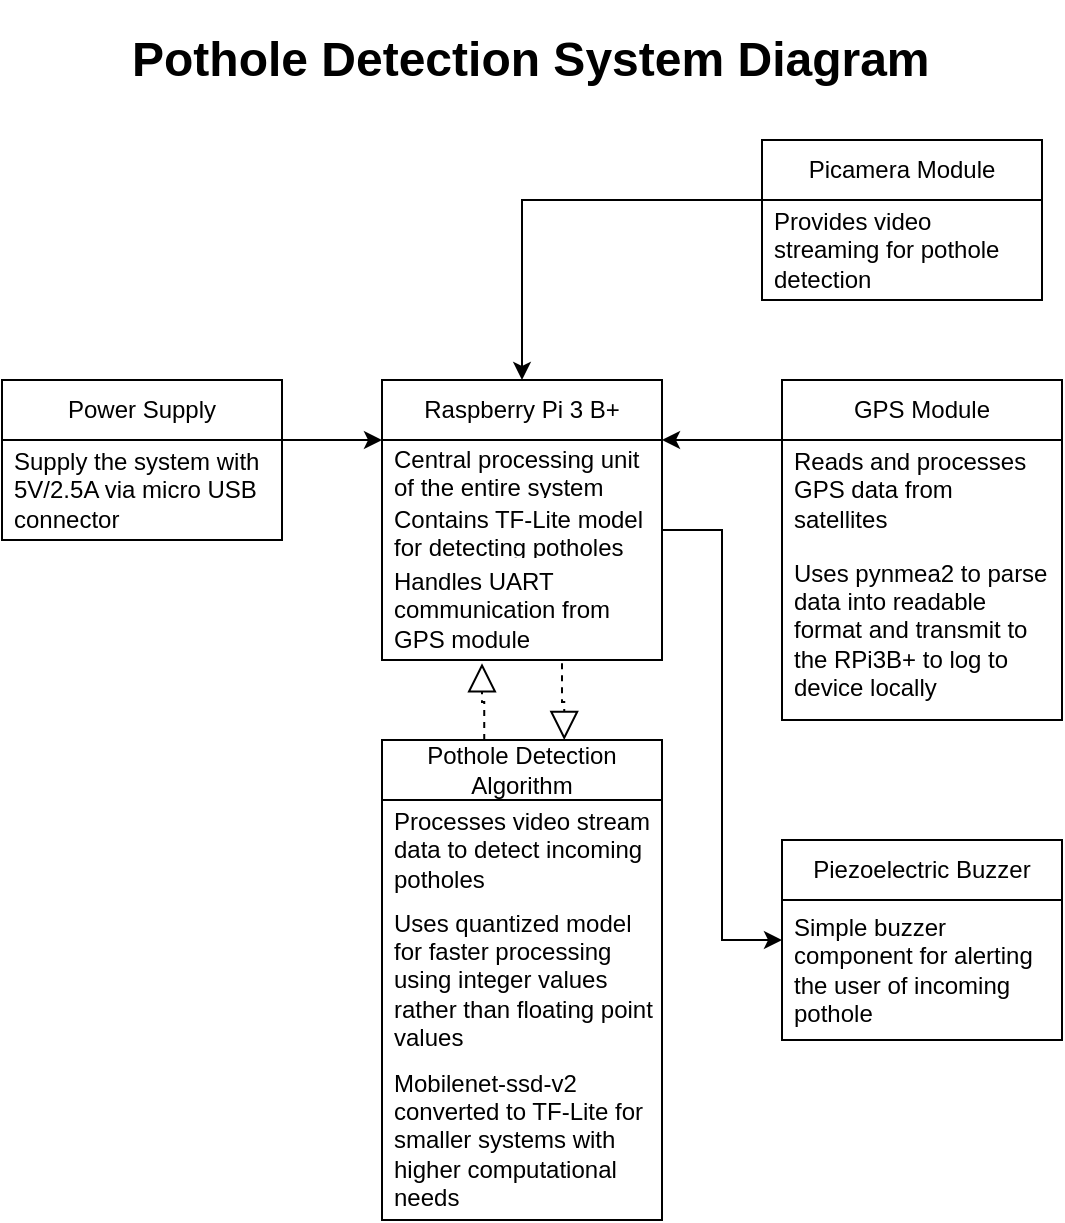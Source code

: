 <mxfile version="22.1.9" type="google">
  <diagram name="Page-1" id="xZNIT3-YlOAzFzCg19pn">
    <mxGraphModel grid="0" page="1" gridSize="10" guides="1" tooltips="1" connect="1" arrows="1" fold="1" pageScale="1" pageWidth="850" pageHeight="1100" math="0" shadow="0">
      <root>
        <mxCell id="0" />
        <mxCell id="1" parent="0" />
        <mxCell id="kOnqnta4V5q0_elVNjnQ-3" value="&lt;h1&gt;Pothole Detection System Diagram&lt;/h1&gt;" style="text;html=1;strokeColor=none;fillColor=none;spacing=5;spacingTop=-20;whiteSpace=wrap;overflow=hidden;rounded=0;" vertex="1" parent="1">
          <mxGeometry x="-200" y="400" width="422.5" height="40" as="geometry" />
        </mxCell>
        <mxCell id="gE8W9wSLCC1Pc1cNS5CY-7" value="Raspberry Pi 3 B+" style="swimlane;fontStyle=0;childLayout=stackLayout;horizontal=1;startSize=30;horizontalStack=0;resizeParent=1;resizeParentMax=0;resizeLast=0;collapsible=1;marginBottom=0;whiteSpace=wrap;html=1;" vertex="1" parent="1">
          <mxGeometry x="-70" y="580" width="140" height="140" as="geometry" />
        </mxCell>
        <mxCell id="gE8W9wSLCC1Pc1cNS5CY-8" value="Central processing unit of the entire system" style="text;strokeColor=none;fillColor=none;align=left;verticalAlign=middle;spacingLeft=4;spacingRight=4;overflow=hidden;points=[[0,0.5],[1,0.5]];portConstraint=eastwest;rotatable=0;whiteSpace=wrap;html=1;" vertex="1" parent="gE8W9wSLCC1Pc1cNS5CY-7">
          <mxGeometry y="30" width="140" height="30" as="geometry" />
        </mxCell>
        <mxCell id="gE8W9wSLCC1Pc1cNS5CY-9" value="Contains TF-Lite model for detecting potholes" style="text;strokeColor=none;fillColor=none;align=left;verticalAlign=middle;spacingLeft=4;spacingRight=4;overflow=hidden;points=[[0,0.5],[1,0.5]];portConstraint=eastwest;rotatable=0;whiteSpace=wrap;html=1;" vertex="1" parent="gE8W9wSLCC1Pc1cNS5CY-7">
          <mxGeometry y="60" width="140" height="30" as="geometry" />
        </mxCell>
        <mxCell id="gE8W9wSLCC1Pc1cNS5CY-10" value="Handles UART communication from GPS module" style="text;strokeColor=none;fillColor=none;align=left;verticalAlign=middle;spacingLeft=4;spacingRight=4;overflow=hidden;points=[[0,0.5],[1,0.5]];portConstraint=eastwest;rotatable=0;whiteSpace=wrap;html=1;" vertex="1" parent="gE8W9wSLCC1Pc1cNS5CY-7">
          <mxGeometry y="90" width="140" height="50" as="geometry" />
        </mxCell>
        <mxCell id="gE8W9wSLCC1Pc1cNS5CY-44" value="" style="edgeStyle=elbowEdgeStyle;rounded=0;orthogonalLoop=1;jettySize=auto;html=1;elbow=vertical;" edge="1" parent="1">
          <mxGeometry relative="1" as="geometry">
            <mxPoint x="130" y="609.997" as="sourcePoint" />
            <mxPoint x="70" y="609.997" as="targetPoint" />
          </mxGeometry>
        </mxCell>
        <mxCell id="gE8W9wSLCC1Pc1cNS5CY-11" value="GPS Module" style="swimlane;fontStyle=0;childLayout=stackLayout;horizontal=1;startSize=30;horizontalStack=0;resizeParent=1;resizeParentMax=0;resizeLast=0;collapsible=1;marginBottom=0;whiteSpace=wrap;html=1;" vertex="1" parent="1">
          <mxGeometry x="130" y="580" width="140" height="170" as="geometry" />
        </mxCell>
        <mxCell id="gE8W9wSLCC1Pc1cNS5CY-12" value="Reads and processes GPS data from satellites&amp;nbsp;" style="text;strokeColor=none;fillColor=none;align=left;verticalAlign=middle;spacingLeft=4;spacingRight=4;overflow=hidden;points=[[0,0.5],[1,0.5]];portConstraint=eastwest;rotatable=0;whiteSpace=wrap;html=1;" vertex="1" parent="gE8W9wSLCC1Pc1cNS5CY-11">
          <mxGeometry y="30" width="140" height="50" as="geometry" />
        </mxCell>
        <mxCell id="gE8W9wSLCC1Pc1cNS5CY-14" value="Uses pynmea2 to parse data into readable format and transmit to the RPi3B+ to log to device locally" style="text;strokeColor=none;fillColor=none;align=left;verticalAlign=middle;spacingLeft=4;spacingRight=4;overflow=hidden;points=[[0,0.5],[1,0.5]];portConstraint=eastwest;rotatable=0;whiteSpace=wrap;html=1;" vertex="1" parent="gE8W9wSLCC1Pc1cNS5CY-11">
          <mxGeometry y="80" width="140" height="90" as="geometry" />
        </mxCell>
        <mxCell id="gE8W9wSLCC1Pc1cNS5CY-15" value="Piezoelectric Buzzer" style="swimlane;fontStyle=0;childLayout=stackLayout;horizontal=1;startSize=30;horizontalStack=0;resizeParent=1;resizeParentMax=0;resizeLast=0;collapsible=1;marginBottom=0;whiteSpace=wrap;html=1;" vertex="1" parent="1">
          <mxGeometry x="130" y="810" width="140" height="100" as="geometry" />
        </mxCell>
        <mxCell id="gE8W9wSLCC1Pc1cNS5CY-16" value="Simple buzzer component for alerting the user of incoming pothole" style="text;strokeColor=none;fillColor=none;align=left;verticalAlign=middle;spacingLeft=4;spacingRight=4;overflow=hidden;points=[[0,0.5],[1,0.5]];portConstraint=eastwest;rotatable=0;whiteSpace=wrap;html=1;" vertex="1" parent="gE8W9wSLCC1Pc1cNS5CY-15">
          <mxGeometry y="30" width="140" height="70" as="geometry" />
        </mxCell>
        <mxCell id="gE8W9wSLCC1Pc1cNS5CY-43" value="" style="edgeStyle=orthogonalEdgeStyle;rounded=0;orthogonalLoop=1;jettySize=auto;html=1;entryX=0.5;entryY=0;entryDx=0;entryDy=0;" edge="1" parent="1" source="gE8W9wSLCC1Pc1cNS5CY-20" target="gE8W9wSLCC1Pc1cNS5CY-7">
          <mxGeometry relative="1" as="geometry">
            <mxPoint x="-30" y="500.0" as="targetPoint" />
            <Array as="points">
              <mxPoint y="490" />
            </Array>
          </mxGeometry>
        </mxCell>
        <mxCell id="gE8W9wSLCC1Pc1cNS5CY-20" value="Picamera Module" style="swimlane;fontStyle=0;childLayout=stackLayout;horizontal=1;startSize=30;horizontalStack=0;resizeParent=1;resizeParentMax=0;resizeLast=0;collapsible=1;marginBottom=0;whiteSpace=wrap;html=1;" vertex="1" parent="1">
          <mxGeometry x="120" y="460" width="140" height="80" as="geometry" />
        </mxCell>
        <mxCell id="gE8W9wSLCC1Pc1cNS5CY-21" value="Provides video streaming for pothole detection" style="text;strokeColor=none;fillColor=none;align=left;verticalAlign=middle;spacingLeft=4;spacingRight=4;overflow=hidden;points=[[0,0.5],[1,0.5]];portConstraint=eastwest;rotatable=0;whiteSpace=wrap;html=1;" vertex="1" parent="gE8W9wSLCC1Pc1cNS5CY-20">
          <mxGeometry y="30" width="140" height="50" as="geometry" />
        </mxCell>
        <mxCell id="gE8W9wSLCC1Pc1cNS5CY-46" value="" style="edgeStyle=elbowEdgeStyle;rounded=0;orthogonalLoop=1;jettySize=auto;html=1;elbow=vertical;" edge="1" parent="1">
          <mxGeometry relative="1" as="geometry">
            <mxPoint x="-120" y="610.002" as="sourcePoint" />
            <mxPoint x="-70" y="610.002" as="targetPoint" />
          </mxGeometry>
        </mxCell>
        <mxCell id="gE8W9wSLCC1Pc1cNS5CY-24" value="Power Supply" style="swimlane;fontStyle=0;childLayout=stackLayout;horizontal=1;startSize=30;horizontalStack=0;resizeParent=1;resizeParentMax=0;resizeLast=0;collapsible=1;marginBottom=0;whiteSpace=wrap;html=1;" vertex="1" parent="1">
          <mxGeometry x="-260" y="580" width="140" height="80" as="geometry" />
        </mxCell>
        <mxCell id="gE8W9wSLCC1Pc1cNS5CY-25" value="Supply the system with 5V/2.5A via micro USB connector" style="text;strokeColor=none;fillColor=none;align=left;verticalAlign=middle;spacingLeft=4;spacingRight=4;overflow=hidden;points=[[0,0.5],[1,0.5]];portConstraint=eastwest;rotatable=0;whiteSpace=wrap;html=1;" vertex="1" parent="gE8W9wSLCC1Pc1cNS5CY-24">
          <mxGeometry y="30" width="140" height="50" as="geometry" />
        </mxCell>
        <mxCell id="gE8W9wSLCC1Pc1cNS5CY-28" value="Pothole Detection Algorithm" style="swimlane;fontStyle=0;childLayout=stackLayout;horizontal=1;startSize=30;horizontalStack=0;resizeParent=1;resizeParentMax=0;resizeLast=0;collapsible=1;marginBottom=0;whiteSpace=wrap;html=1;" vertex="1" parent="1">
          <mxGeometry x="-70" y="760" width="140" height="240" as="geometry" />
        </mxCell>
        <mxCell id="gE8W9wSLCC1Pc1cNS5CY-29" value="Processes video stream data to detect incoming potholes" style="text;strokeColor=none;fillColor=none;align=left;verticalAlign=middle;spacingLeft=4;spacingRight=4;overflow=hidden;points=[[0,0.5],[1,0.5]];portConstraint=eastwest;rotatable=0;whiteSpace=wrap;html=1;" vertex="1" parent="gE8W9wSLCC1Pc1cNS5CY-28">
          <mxGeometry y="30" width="140" height="50" as="geometry" />
        </mxCell>
        <mxCell id="gE8W9wSLCC1Pc1cNS5CY-30" value="Uses quantized model for faster processing using integer values rather than floating point values" style="text;strokeColor=none;fillColor=none;align=left;verticalAlign=middle;spacingLeft=4;spacingRight=4;overflow=hidden;points=[[0,0.5],[1,0.5]];portConstraint=eastwest;rotatable=0;whiteSpace=wrap;html=1;" vertex="1" parent="gE8W9wSLCC1Pc1cNS5CY-28">
          <mxGeometry y="80" width="140" height="80" as="geometry" />
        </mxCell>
        <mxCell id="gE8W9wSLCC1Pc1cNS5CY-31" value="Mobilenet-ssd-v2 converted to TF-Lite for smaller systems with higher computational needs" style="text;strokeColor=none;fillColor=none;align=left;verticalAlign=middle;spacingLeft=4;spacingRight=4;overflow=hidden;points=[[0,0.5],[1,0.5]];portConstraint=eastwest;rotatable=0;whiteSpace=wrap;html=1;" vertex="1" parent="gE8W9wSLCC1Pc1cNS5CY-28">
          <mxGeometry y="160" width="140" height="80" as="geometry" />
        </mxCell>
        <mxCell id="gE8W9wSLCC1Pc1cNS5CY-38" value="" style="endArrow=block;dashed=1;endFill=0;endSize=12;html=1;rounded=0;edgeStyle=elbowEdgeStyle;exitX=0.492;exitY=1.033;exitDx=0;exitDy=0;exitPerimeter=0;elbow=vertical;" edge="1" parent="1">
          <mxGeometry width="160" relative="1" as="geometry">
            <mxPoint x="20.0" y="721.65" as="sourcePoint" />
            <mxPoint x="21.12" y="760" as="targetPoint" />
          </mxGeometry>
        </mxCell>
        <mxCell id="gE8W9wSLCC1Pc1cNS5CY-39" value="" style="endArrow=block;dashed=1;endFill=0;endSize=12;html=1;rounded=0;edgeStyle=elbowEdgeStyle;exitX=0.492;exitY=1.033;exitDx=0;exitDy=0;exitPerimeter=0;elbow=vertical;" edge="1" parent="1">
          <mxGeometry width="160" relative="1" as="geometry">
            <mxPoint x="-18.88" y="760" as="sourcePoint" />
            <mxPoint x="-20.0" y="721.65" as="targetPoint" />
          </mxGeometry>
        </mxCell>
        <mxCell id="gE8W9wSLCC1Pc1cNS5CY-47" value="" style="edgeStyle=elbowEdgeStyle;rounded=0;orthogonalLoop=1;jettySize=auto;html=1;exitX=1;exitY=0.5;exitDx=0;exitDy=0;" edge="1" parent="1" source="gE8W9wSLCC1Pc1cNS5CY-9" target="gE8W9wSLCC1Pc1cNS5CY-15">
          <mxGeometry relative="1" as="geometry" />
        </mxCell>
      </root>
    </mxGraphModel>
  </diagram>
</mxfile>
